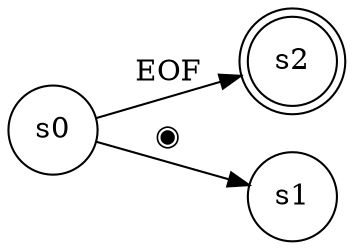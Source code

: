 digraph finite_state_machine {
	rankdir=LR;
	size="18,5"
	node [shape = doublecircle]; s2;
	node [shape = circle];
	s0 -> s1 [ label = "◉" ];
	s0 -> s2 [ label = "EOF" ];
}
